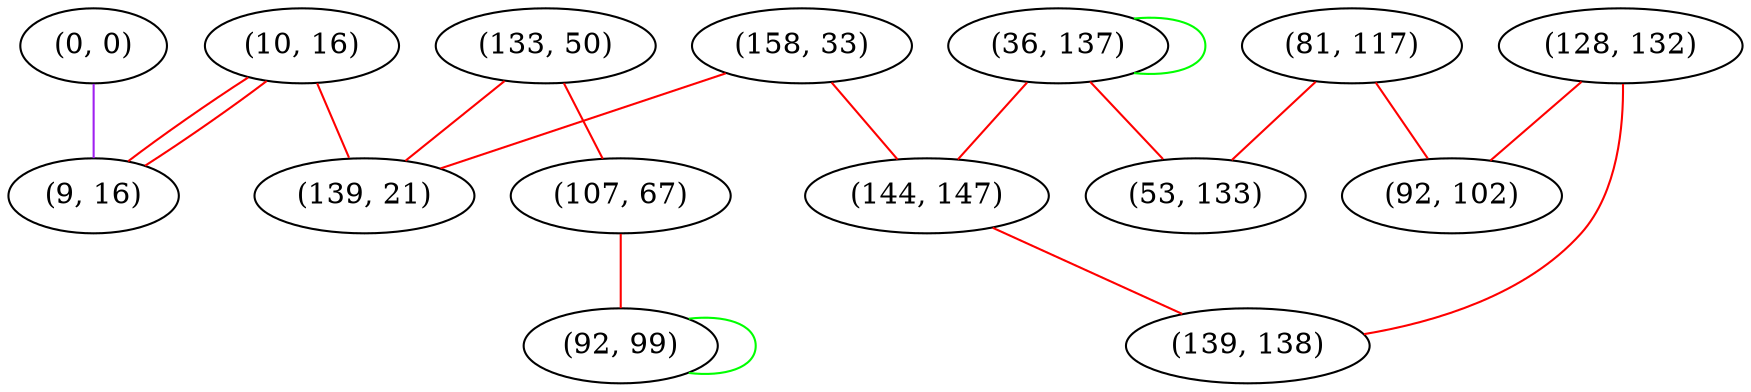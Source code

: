 graph "" {
"(158, 33)";
"(0, 0)";
"(36, 137)";
"(10, 16)";
"(128, 132)";
"(133, 50)";
"(107, 67)";
"(92, 99)";
"(81, 117)";
"(9, 16)";
"(53, 133)";
"(139, 21)";
"(144, 147)";
"(92, 102)";
"(139, 138)";
"(158, 33)" -- "(144, 147)"  [color=red, key=0, weight=1];
"(158, 33)" -- "(139, 21)"  [color=red, key=0, weight=1];
"(0, 0)" -- "(9, 16)"  [color=purple, key=0, weight=4];
"(36, 137)" -- "(144, 147)"  [color=red, key=0, weight=1];
"(36, 137)" -- "(36, 137)"  [color=green, key=0, weight=2];
"(36, 137)" -- "(53, 133)"  [color=red, key=0, weight=1];
"(10, 16)" -- "(9, 16)"  [color=red, key=0, weight=1];
"(10, 16)" -- "(9, 16)"  [color=red, key=1, weight=1];
"(10, 16)" -- "(139, 21)"  [color=red, key=0, weight=1];
"(128, 132)" -- "(139, 138)"  [color=red, key=0, weight=1];
"(128, 132)" -- "(92, 102)"  [color=red, key=0, weight=1];
"(133, 50)" -- "(107, 67)"  [color=red, key=0, weight=1];
"(133, 50)" -- "(139, 21)"  [color=red, key=0, weight=1];
"(107, 67)" -- "(92, 99)"  [color=red, key=0, weight=1];
"(92, 99)" -- "(92, 99)"  [color=green, key=0, weight=2];
"(81, 117)" -- "(53, 133)"  [color=red, key=0, weight=1];
"(81, 117)" -- "(92, 102)"  [color=red, key=0, weight=1];
"(144, 147)" -- "(139, 138)"  [color=red, key=0, weight=1];
}
